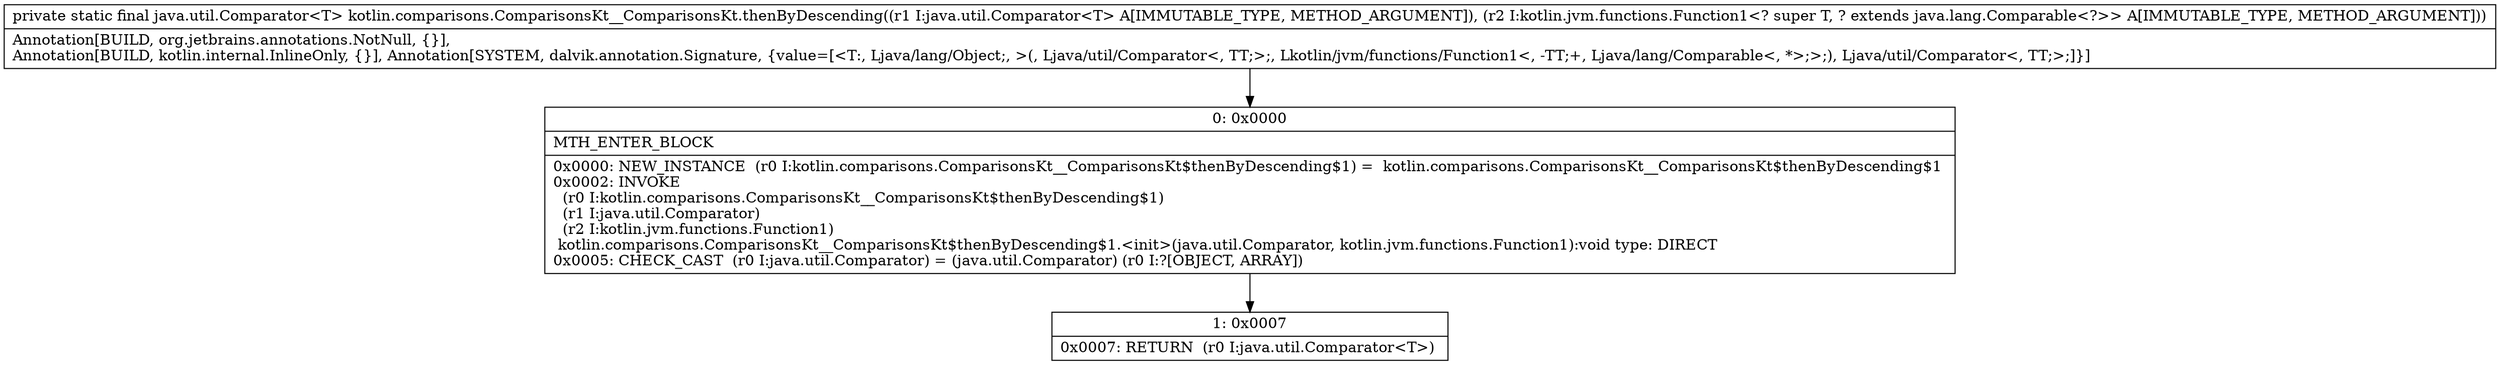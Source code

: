 digraph "CFG forkotlin.comparisons.ComparisonsKt__ComparisonsKt.thenByDescending(Ljava\/util\/Comparator;Lkotlin\/jvm\/functions\/Function1;)Ljava\/util\/Comparator;" {
Node_0 [shape=record,label="{0\:\ 0x0000|MTH_ENTER_BLOCK\l|0x0000: NEW_INSTANCE  (r0 I:kotlin.comparisons.ComparisonsKt__ComparisonsKt$thenByDescending$1) =  kotlin.comparisons.ComparisonsKt__ComparisonsKt$thenByDescending$1 \l0x0002: INVOKE  \l  (r0 I:kotlin.comparisons.ComparisonsKt__ComparisonsKt$thenByDescending$1)\l  (r1 I:java.util.Comparator)\l  (r2 I:kotlin.jvm.functions.Function1)\l kotlin.comparisons.ComparisonsKt__ComparisonsKt$thenByDescending$1.\<init\>(java.util.Comparator, kotlin.jvm.functions.Function1):void type: DIRECT \l0x0005: CHECK_CAST  (r0 I:java.util.Comparator) = (java.util.Comparator) (r0 I:?[OBJECT, ARRAY]) \l}"];
Node_1 [shape=record,label="{1\:\ 0x0007|0x0007: RETURN  (r0 I:java.util.Comparator\<T\>) \l}"];
MethodNode[shape=record,label="{private static final java.util.Comparator\<T\> kotlin.comparisons.ComparisonsKt__ComparisonsKt.thenByDescending((r1 I:java.util.Comparator\<T\> A[IMMUTABLE_TYPE, METHOD_ARGUMENT]), (r2 I:kotlin.jvm.functions.Function1\<? super T, ? extends java.lang.Comparable\<?\>\> A[IMMUTABLE_TYPE, METHOD_ARGUMENT]))  | Annotation[BUILD, org.jetbrains.annotations.NotNull, \{\}], \lAnnotation[BUILD, kotlin.internal.InlineOnly, \{\}], Annotation[SYSTEM, dalvik.annotation.Signature, \{value=[\<T:, Ljava\/lang\/Object;, \>(, Ljava\/util\/Comparator\<, TT;\>;, Lkotlin\/jvm\/functions\/Function1\<, \-TT;+, Ljava\/lang\/Comparable\<, *\>;\>;), Ljava\/util\/Comparator\<, TT;\>;]\}]\l}"];
MethodNode -> Node_0;
Node_0 -> Node_1;
}


